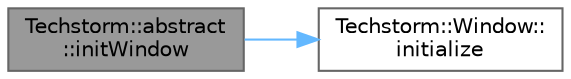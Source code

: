 digraph "Techstorm::abstract::initWindow"
{
 // LATEX_PDF_SIZE
  bgcolor="transparent";
  edge [fontname=Helvetica,fontsize=10,labelfontname=Helvetica,labelfontsize=10];
  node [fontname=Helvetica,fontsize=10,shape=box,height=0.2,width=0.4];
  rankdir="LR";
  Node1 [id="Node000001",label="Techstorm::abstract\l::initWindow",height=0.2,width=0.4,color="gray40", fillcolor="grey60", style="filled", fontcolor="black",tooltip="Initializes the window."];
  Node1 -> Node2 [id="edge2_Node000001_Node000002",color="steelblue1",style="solid",tooltip=" "];
  Node2 [id="Node000002",label="Techstorm::Window::\linitialize",height=0.2,width=0.4,color="grey40", fillcolor="white", style="filled",URL="$da/d10/class_techstorm_1_1_window.html#a311516c05bd5d151a44f47bc9dd07d90",tooltip=" "];
}
